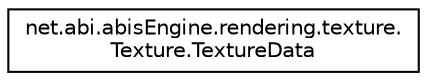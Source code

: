 digraph "Graphical Class Hierarchy"
{
 // LATEX_PDF_SIZE
  edge [fontname="Helvetica",fontsize="10",labelfontname="Helvetica",labelfontsize="10"];
  node [fontname="Helvetica",fontsize="10",shape=record];
  rankdir="LR";
  Node0 [label="net.abi.abisEngine.rendering.texture.\lTexture.TextureData",height=0.2,width=0.4,color="black", fillcolor="white", style="filled",URL="$dc/d96/classnet_1_1abi_1_1abis_engine_1_1rendering_1_1texture_1_1_texture_1_1_texture_data.html",tooltip=" "];
}
